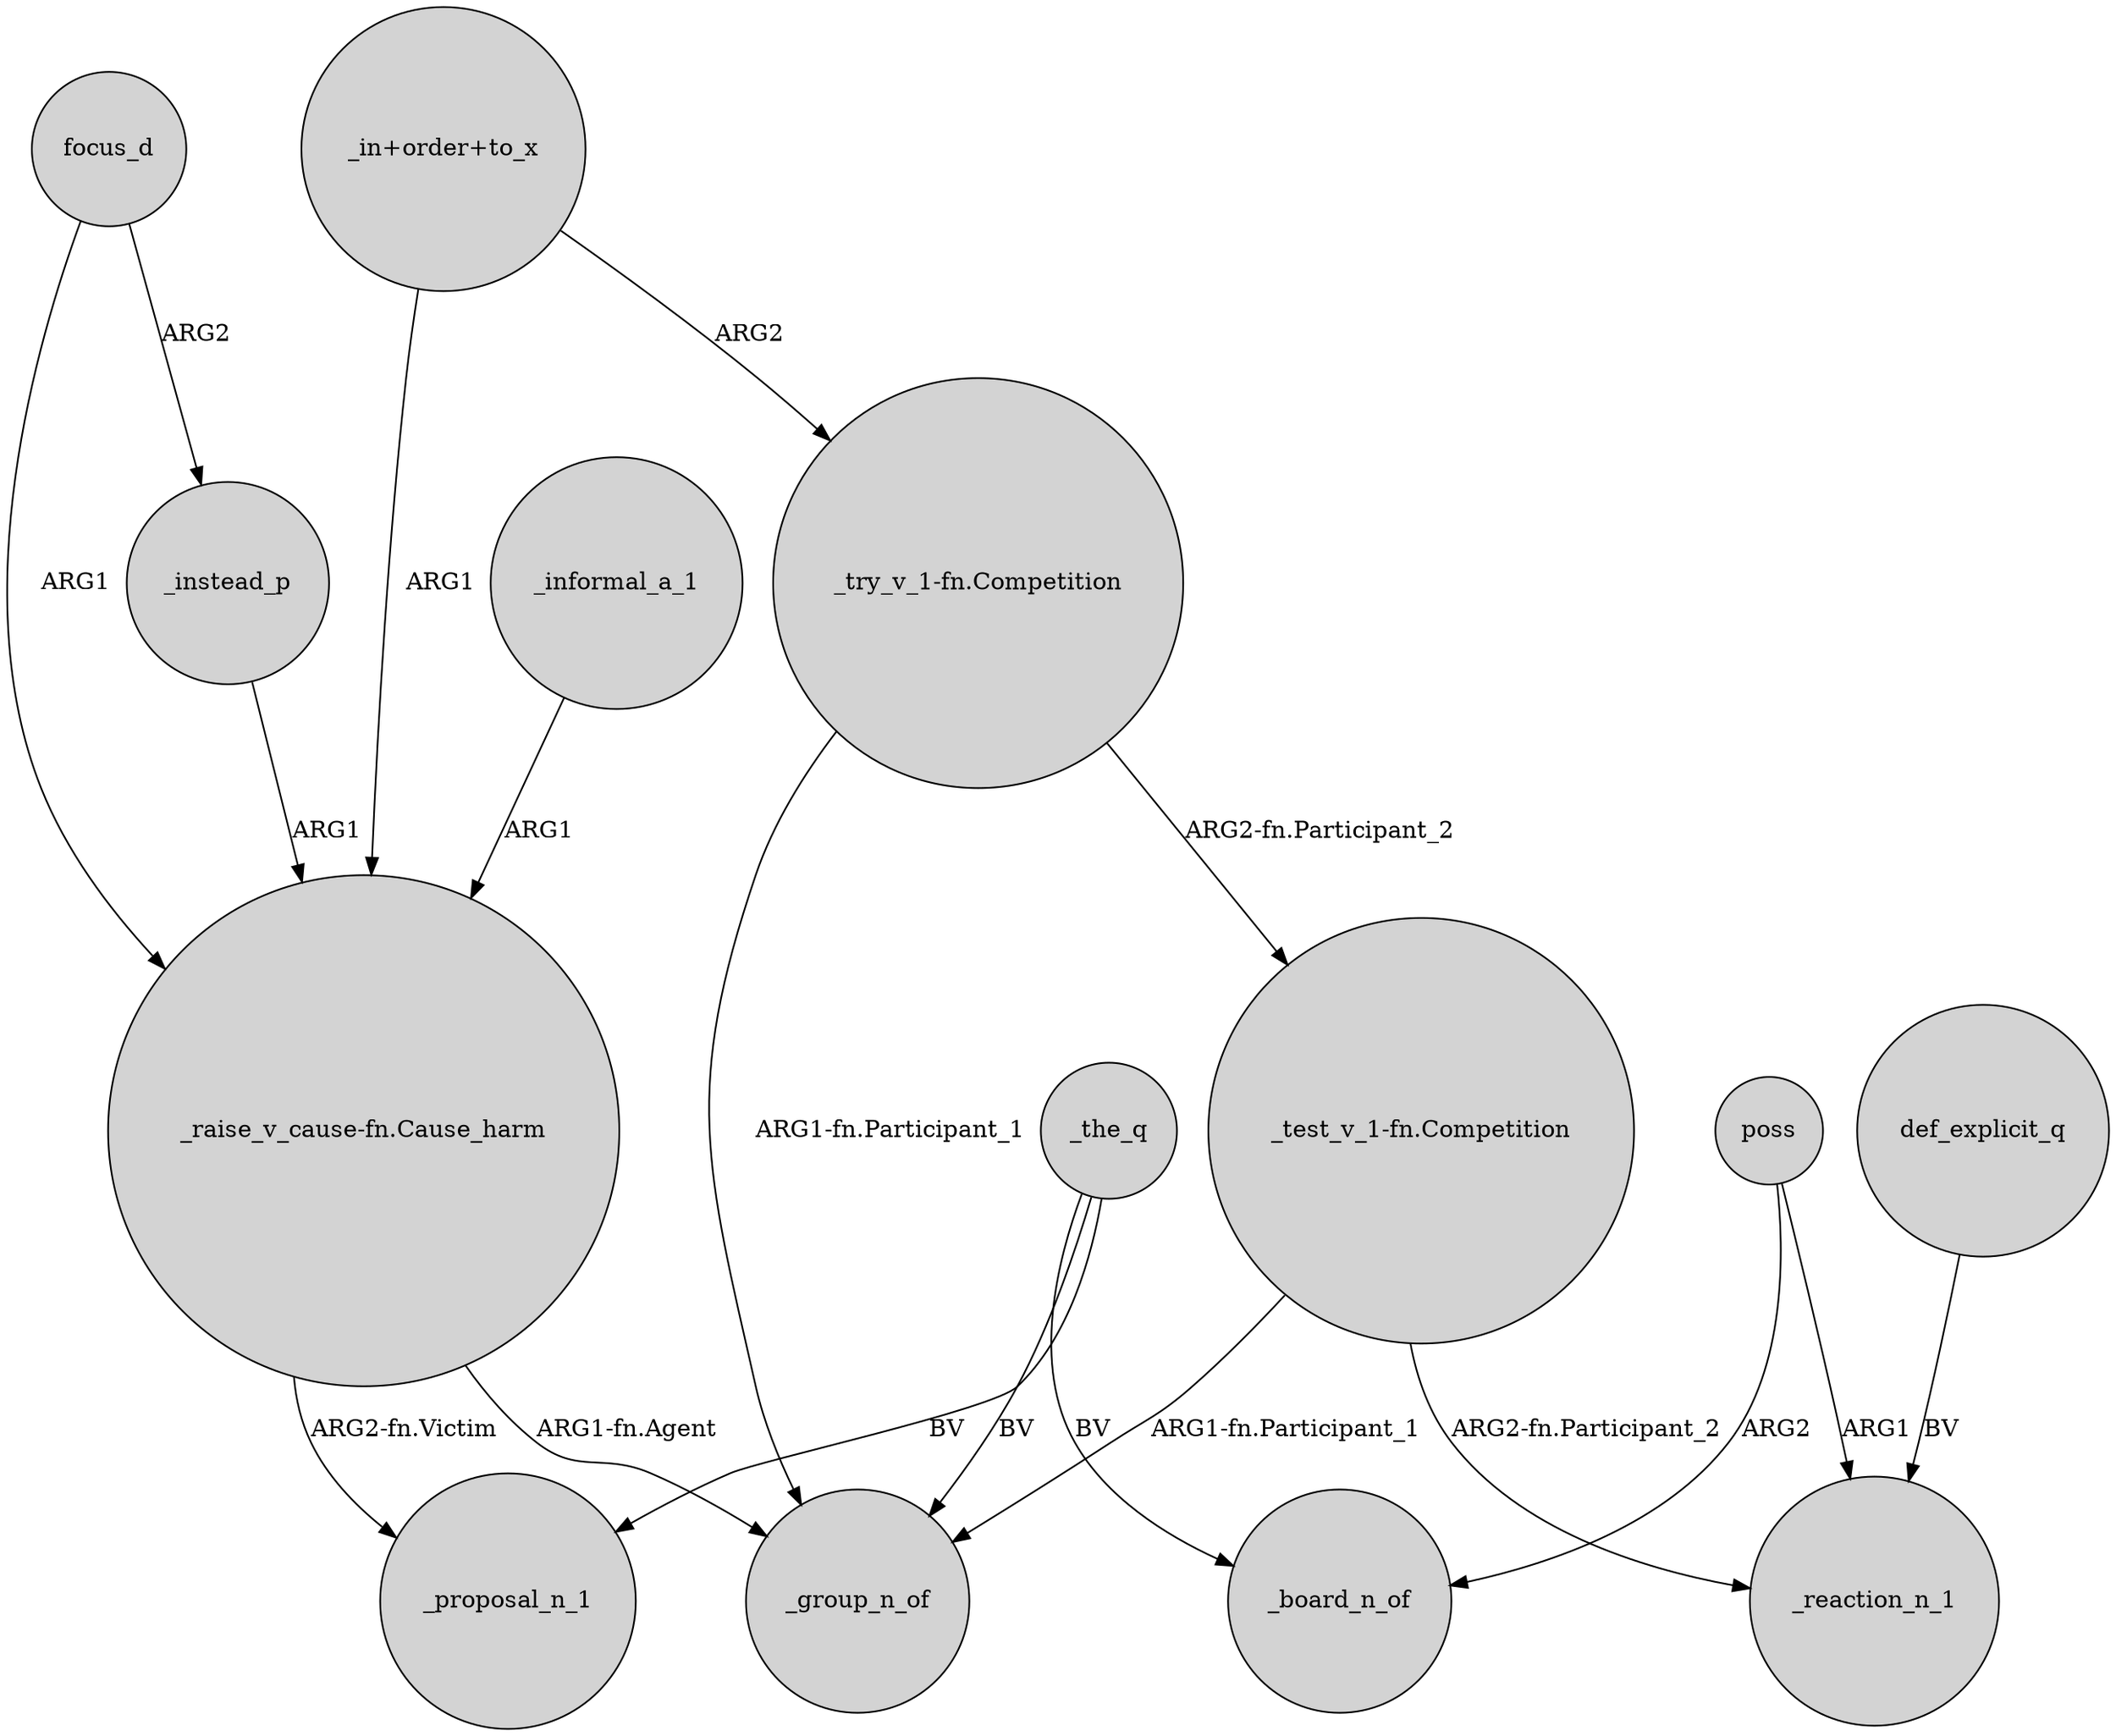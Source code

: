 digraph {
	node [shape=circle style=filled]
	_instead_p -> "_raise_v_cause-fn.Cause_harm" [label=ARG1]
	"_raise_v_cause-fn.Cause_harm" -> _group_n_of [label="ARG1-fn.Agent"]
	"_raise_v_cause-fn.Cause_harm" -> _proposal_n_1 [label="ARG2-fn.Victim"]
	"_in+order+to_x" -> "_raise_v_cause-fn.Cause_harm" [label=ARG1]
	_the_q -> _proposal_n_1 [label=BV]
	"_test_v_1-fn.Competition" -> _group_n_of [label="ARG1-fn.Participant_1"]
	focus_d -> "_raise_v_cause-fn.Cause_harm" [label=ARG1]
	"_test_v_1-fn.Competition" -> _reaction_n_1 [label="ARG2-fn.Participant_2"]
	_the_q -> _group_n_of [label=BV]
	_the_q -> _board_n_of [label=BV]
	_informal_a_1 -> "_raise_v_cause-fn.Cause_harm" [label=ARG1]
	focus_d -> _instead_p [label=ARG2]
	"_try_v_1-fn.Competition" -> _group_n_of [label="ARG1-fn.Participant_1"]
	poss -> _board_n_of [label=ARG2]
	"_in+order+to_x" -> "_try_v_1-fn.Competition" [label=ARG2]
	poss -> _reaction_n_1 [label=ARG1]
	"_try_v_1-fn.Competition" -> "_test_v_1-fn.Competition" [label="ARG2-fn.Participant_2"]
	def_explicit_q -> _reaction_n_1 [label=BV]
}
